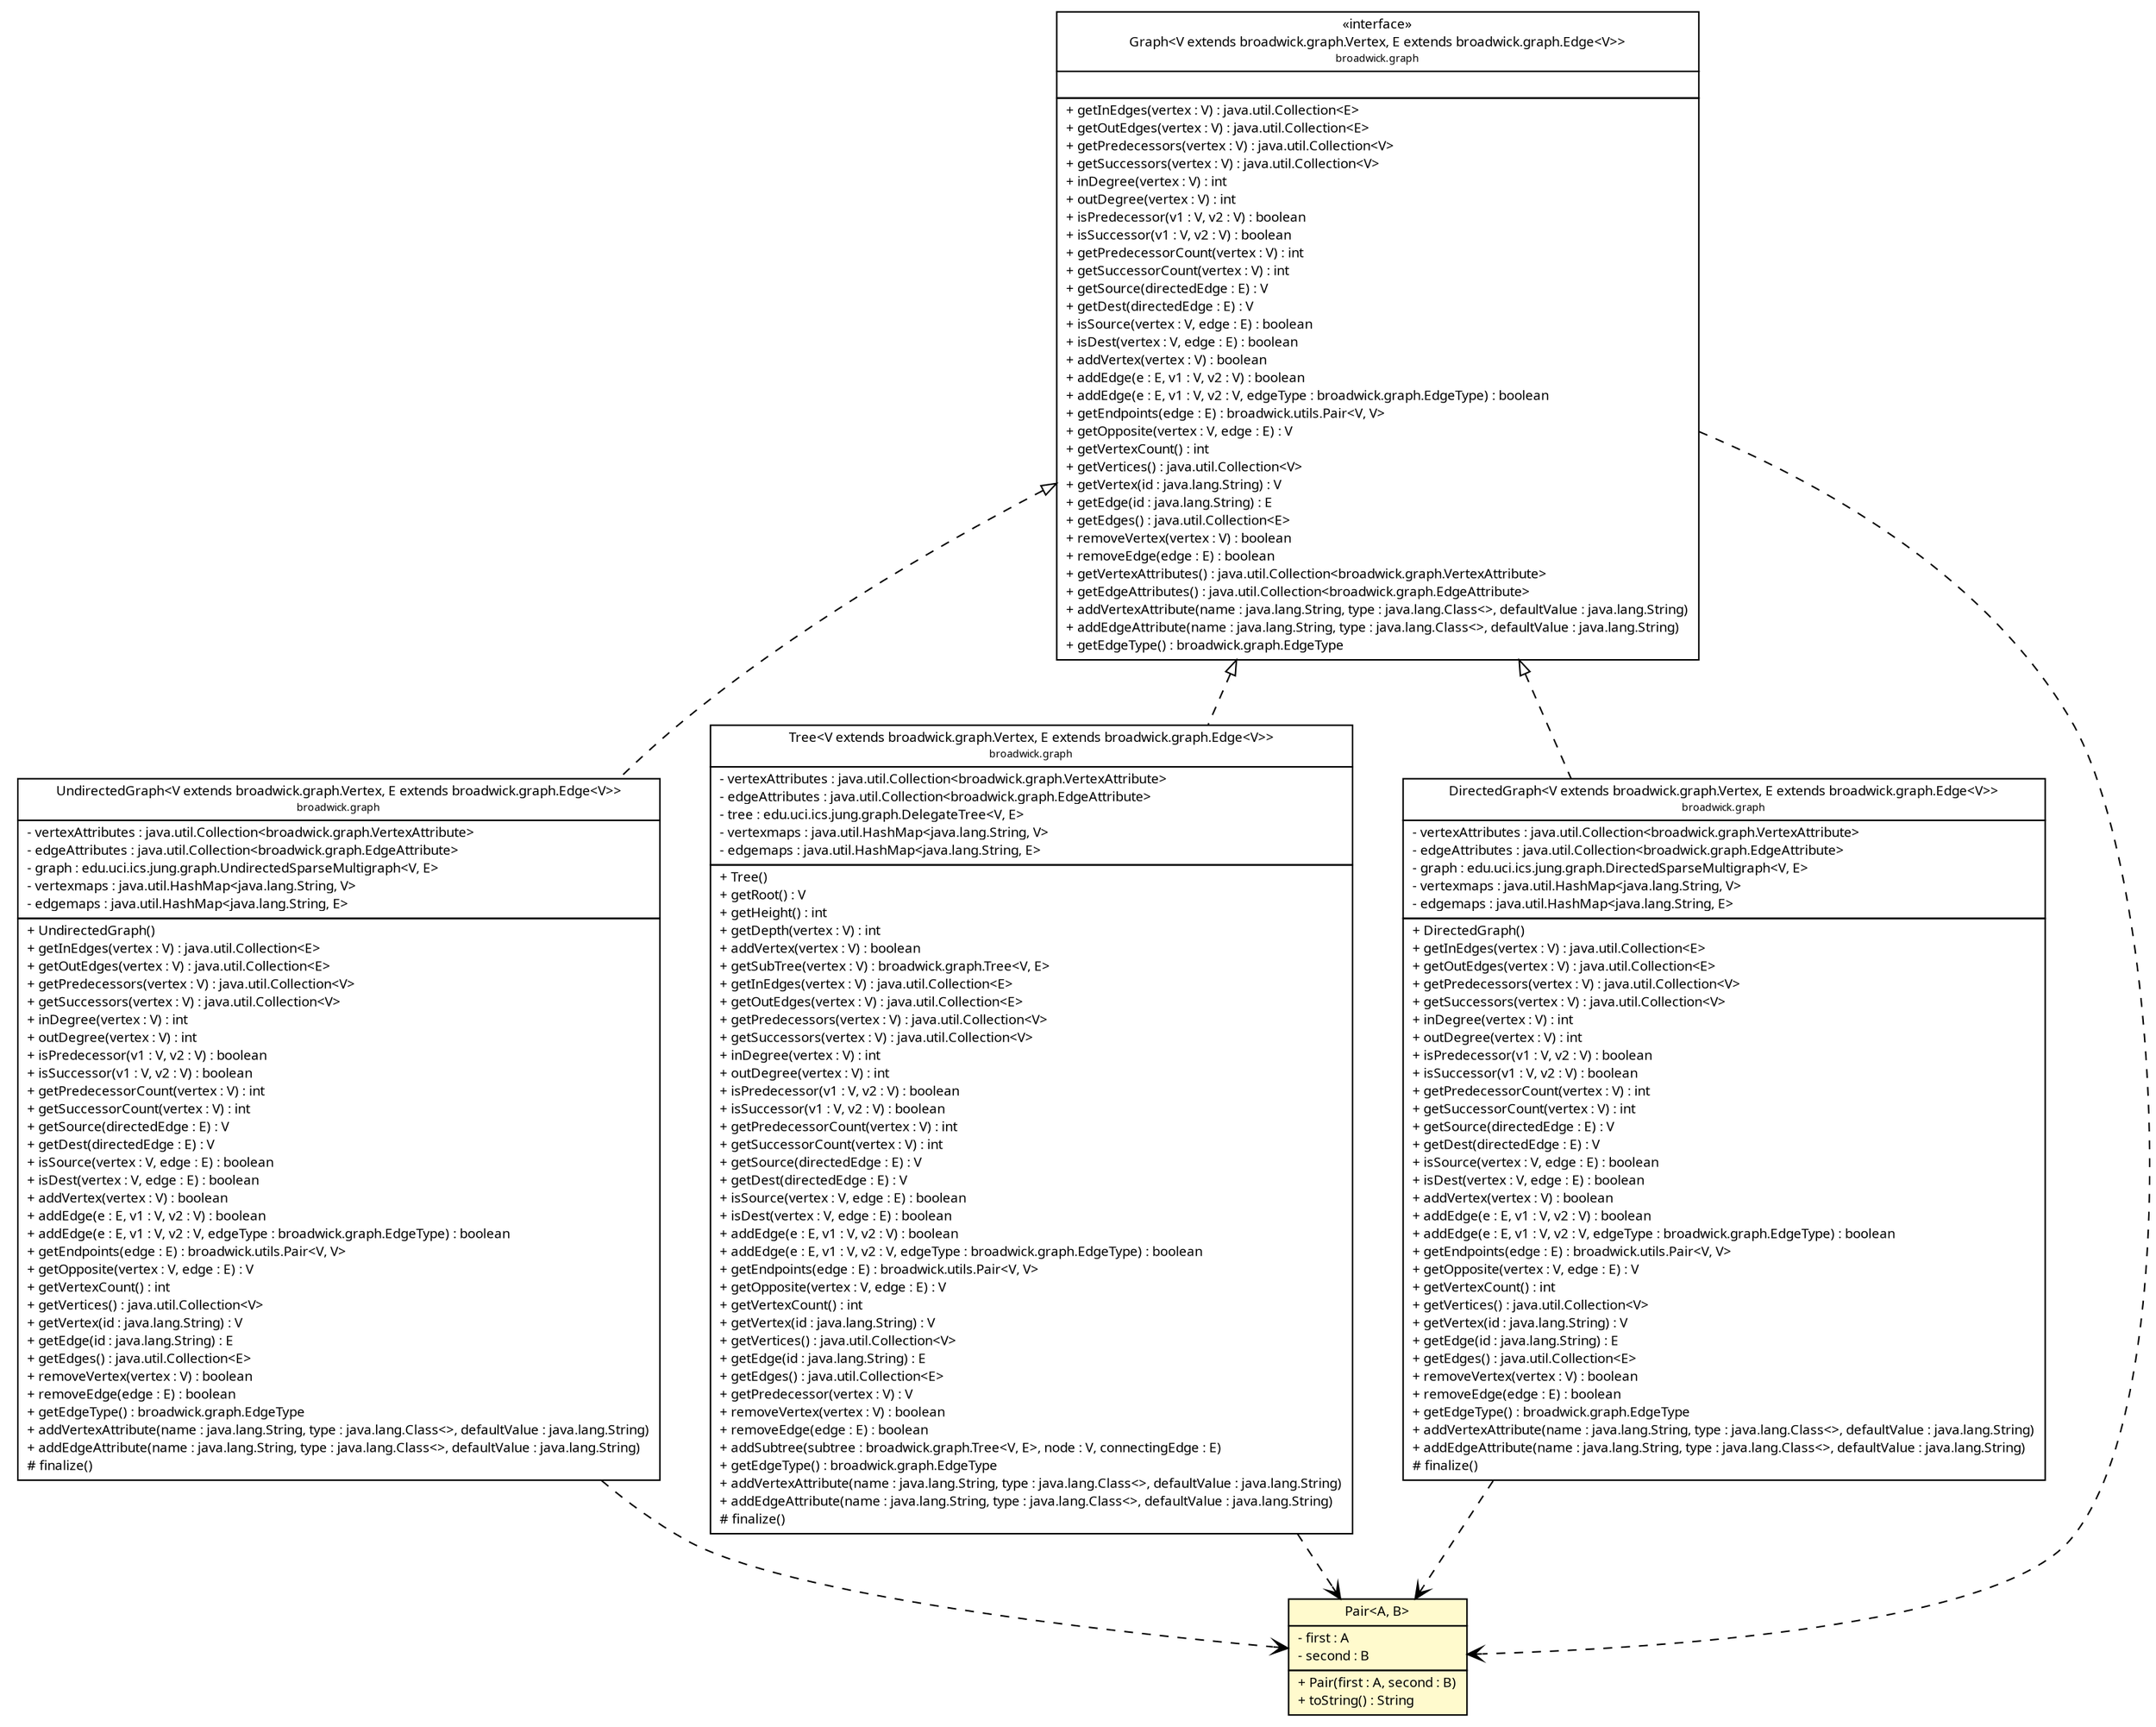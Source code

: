 #!/usr/local/bin/dot
#
# Class diagram 
# Generated by UMLGraph version R5_6 (http://www.umlgraph.org/)
#

digraph G {
	edge [fontname="Trebuchet MS",fontsize=10,labelfontname="Trebuchet MS",labelfontsize=10];
	node [fontname="Trebuchet MS",fontsize=10,shape=plaintext];
	nodesep=0.25;
	ranksep=0.5;
	// broadwick.graph.UndirectedGraph<V extends broadwick.graph.Vertex, E extends broadwick.graph.Edge<V>>
	c21224 [label=<<table title="broadwick.graph.UndirectedGraph" border="0" cellborder="1" cellspacing="0" cellpadding="2" port="p" href="../graph/UndirectedGraph.html">
		<tr><td><table border="0" cellspacing="0" cellpadding="1">
<tr><td align="center" balign="center"><font face="Trebuchet MS"> UndirectedGraph&lt;V extends broadwick.graph.Vertex, E extends broadwick.graph.Edge&lt;V&gt;&gt; </font></td></tr>
<tr><td align="center" balign="center"><font face="Trebuchet MS" point-size="7.0"> broadwick.graph </font></td></tr>
		</table></td></tr>
		<tr><td><table border="0" cellspacing="0" cellpadding="1">
<tr><td align="left" balign="left"> - vertexAttributes : java.util.Collection&lt;broadwick.graph.VertexAttribute&gt; </td></tr>
<tr><td align="left" balign="left"> - edgeAttributes : java.util.Collection&lt;broadwick.graph.EdgeAttribute&gt; </td></tr>
<tr><td align="left" balign="left"> - graph : edu.uci.ics.jung.graph.UndirectedSparseMultigraph&lt;V, E&gt; </td></tr>
<tr><td align="left" balign="left"> - vertexmaps : java.util.HashMap&lt;java.lang.String, V&gt; </td></tr>
<tr><td align="left" balign="left"> - edgemaps : java.util.HashMap&lt;java.lang.String, E&gt; </td></tr>
		</table></td></tr>
		<tr><td><table border="0" cellspacing="0" cellpadding="1">
<tr><td align="left" balign="left"> + UndirectedGraph() </td></tr>
<tr><td align="left" balign="left"> + getInEdges(vertex : V) : java.util.Collection&lt;E&gt; </td></tr>
<tr><td align="left" balign="left"> + getOutEdges(vertex : V) : java.util.Collection&lt;E&gt; </td></tr>
<tr><td align="left" balign="left"> + getPredecessors(vertex : V) : java.util.Collection&lt;V&gt; </td></tr>
<tr><td align="left" balign="left"> + getSuccessors(vertex : V) : java.util.Collection&lt;V&gt; </td></tr>
<tr><td align="left" balign="left"> + inDegree(vertex : V) : int </td></tr>
<tr><td align="left" balign="left"> + outDegree(vertex : V) : int </td></tr>
<tr><td align="left" balign="left"> + isPredecessor(v1 : V, v2 : V) : boolean </td></tr>
<tr><td align="left" balign="left"> + isSuccessor(v1 : V, v2 : V) : boolean </td></tr>
<tr><td align="left" balign="left"> + getPredecessorCount(vertex : V) : int </td></tr>
<tr><td align="left" balign="left"> + getSuccessorCount(vertex : V) : int </td></tr>
<tr><td align="left" balign="left"> + getSource(directedEdge : E) : V </td></tr>
<tr><td align="left" balign="left"> + getDest(directedEdge : E) : V </td></tr>
<tr><td align="left" balign="left"> + isSource(vertex : V, edge : E) : boolean </td></tr>
<tr><td align="left" balign="left"> + isDest(vertex : V, edge : E) : boolean </td></tr>
<tr><td align="left" balign="left"> + addVertex(vertex : V) : boolean </td></tr>
<tr><td align="left" balign="left"> + addEdge(e : E, v1 : V, v2 : V) : boolean </td></tr>
<tr><td align="left" balign="left"> + addEdge(e : E, v1 : V, v2 : V, edgeType : broadwick.graph.EdgeType) : boolean </td></tr>
<tr><td align="left" balign="left"> + getEndpoints(edge : E) : broadwick.utils.Pair&lt;V, V&gt; </td></tr>
<tr><td align="left" balign="left"> + getOpposite(vertex : V, edge : E) : V </td></tr>
<tr><td align="left" balign="left"> + getVertexCount() : int </td></tr>
<tr><td align="left" balign="left"> + getVertices() : java.util.Collection&lt;V&gt; </td></tr>
<tr><td align="left" balign="left"> + getVertex(id : java.lang.String) : V </td></tr>
<tr><td align="left" balign="left"> + getEdge(id : java.lang.String) : E </td></tr>
<tr><td align="left" balign="left"> + getEdges() : java.util.Collection&lt;E&gt; </td></tr>
<tr><td align="left" balign="left"> + removeVertex(vertex : V) : boolean </td></tr>
<tr><td align="left" balign="left"> + removeEdge(edge : E) : boolean </td></tr>
<tr><td align="left" balign="left"> + getEdgeType() : broadwick.graph.EdgeType </td></tr>
<tr><td align="left" balign="left"> + addVertexAttribute(name : java.lang.String, type : java.lang.Class&lt;&gt;, defaultValue : java.lang.String) </td></tr>
<tr><td align="left" balign="left"> + addEdgeAttribute(name : java.lang.String, type : java.lang.Class&lt;&gt;, defaultValue : java.lang.String) </td></tr>
<tr><td align="left" balign="left"> # finalize() </td></tr>
		</table></td></tr>
		</table>>, URL="../graph/UndirectedGraph.html", fontname="Trebuchet MS", fontcolor="black", fontsize=9.0];
	// broadwick.graph.Tree<V extends broadwick.graph.Vertex, E extends broadwick.graph.Edge<V>>
	c21225 [label=<<table title="broadwick.graph.Tree" border="0" cellborder="1" cellspacing="0" cellpadding="2" port="p" href="../graph/Tree.html">
		<tr><td><table border="0" cellspacing="0" cellpadding="1">
<tr><td align="center" balign="center"><font face="Trebuchet MS"> Tree&lt;V extends broadwick.graph.Vertex, E extends broadwick.graph.Edge&lt;V&gt;&gt; </font></td></tr>
<tr><td align="center" balign="center"><font face="Trebuchet MS" point-size="7.0"> broadwick.graph </font></td></tr>
		</table></td></tr>
		<tr><td><table border="0" cellspacing="0" cellpadding="1">
<tr><td align="left" balign="left"> - vertexAttributes : java.util.Collection&lt;broadwick.graph.VertexAttribute&gt; </td></tr>
<tr><td align="left" balign="left"> - edgeAttributes : java.util.Collection&lt;broadwick.graph.EdgeAttribute&gt; </td></tr>
<tr><td align="left" balign="left"> - tree : edu.uci.ics.jung.graph.DelegateTree&lt;V, E&gt; </td></tr>
<tr><td align="left" balign="left"> - vertexmaps : java.util.HashMap&lt;java.lang.String, V&gt; </td></tr>
<tr><td align="left" balign="left"> - edgemaps : java.util.HashMap&lt;java.lang.String, E&gt; </td></tr>
		</table></td></tr>
		<tr><td><table border="0" cellspacing="0" cellpadding="1">
<tr><td align="left" balign="left"> + Tree() </td></tr>
<tr><td align="left" balign="left"> + getRoot() : V </td></tr>
<tr><td align="left" balign="left"> + getHeight() : int </td></tr>
<tr><td align="left" balign="left"> + getDepth(vertex : V) : int </td></tr>
<tr><td align="left" balign="left"> + addVertex(vertex : V) : boolean </td></tr>
<tr><td align="left" balign="left"> + getSubTree(vertex : V) : broadwick.graph.Tree&lt;V, E&gt; </td></tr>
<tr><td align="left" balign="left"> + getInEdges(vertex : V) : java.util.Collection&lt;E&gt; </td></tr>
<tr><td align="left" balign="left"> + getOutEdges(vertex : V) : java.util.Collection&lt;E&gt; </td></tr>
<tr><td align="left" balign="left"> + getPredecessors(vertex : V) : java.util.Collection&lt;V&gt; </td></tr>
<tr><td align="left" balign="left"> + getSuccessors(vertex : V) : java.util.Collection&lt;V&gt; </td></tr>
<tr><td align="left" balign="left"> + inDegree(vertex : V) : int </td></tr>
<tr><td align="left" balign="left"> + outDegree(vertex : V) : int </td></tr>
<tr><td align="left" balign="left"> + isPredecessor(v1 : V, v2 : V) : boolean </td></tr>
<tr><td align="left" balign="left"> + isSuccessor(v1 : V, v2 : V) : boolean </td></tr>
<tr><td align="left" balign="left"> + getPredecessorCount(vertex : V) : int </td></tr>
<tr><td align="left" balign="left"> + getSuccessorCount(vertex : V) : int </td></tr>
<tr><td align="left" balign="left"> + getSource(directedEdge : E) : V </td></tr>
<tr><td align="left" balign="left"> + getDest(directedEdge : E) : V </td></tr>
<tr><td align="left" balign="left"> + isSource(vertex : V, edge : E) : boolean </td></tr>
<tr><td align="left" balign="left"> + isDest(vertex : V, edge : E) : boolean </td></tr>
<tr><td align="left" balign="left"> + addEdge(e : E, v1 : V, v2 : V) : boolean </td></tr>
<tr><td align="left" balign="left"> + addEdge(e : E, v1 : V, v2 : V, edgeType : broadwick.graph.EdgeType) : boolean </td></tr>
<tr><td align="left" balign="left"> + getEndpoints(edge : E) : broadwick.utils.Pair&lt;V, V&gt; </td></tr>
<tr><td align="left" balign="left"> + getOpposite(vertex : V, edge : E) : V </td></tr>
<tr><td align="left" balign="left"> + getVertexCount() : int </td></tr>
<tr><td align="left" balign="left"> + getVertex(id : java.lang.String) : V </td></tr>
<tr><td align="left" balign="left"> + getVertices() : java.util.Collection&lt;V&gt; </td></tr>
<tr><td align="left" balign="left"> + getEdge(id : java.lang.String) : E </td></tr>
<tr><td align="left" balign="left"> + getEdges() : java.util.Collection&lt;E&gt; </td></tr>
<tr><td align="left" balign="left"> + getPredecessor(vertex : V) : V </td></tr>
<tr><td align="left" balign="left"> + removeVertex(vertex : V) : boolean </td></tr>
<tr><td align="left" balign="left"> + removeEdge(edge : E) : boolean </td></tr>
<tr><td align="left" balign="left"> + addSubtree(subtree : broadwick.graph.Tree&lt;V, E&gt;, node : V, connectingEdge : E) </td></tr>
<tr><td align="left" balign="left"> + getEdgeType() : broadwick.graph.EdgeType </td></tr>
<tr><td align="left" balign="left"> + addVertexAttribute(name : java.lang.String, type : java.lang.Class&lt;&gt;, defaultValue : java.lang.String) </td></tr>
<tr><td align="left" balign="left"> + addEdgeAttribute(name : java.lang.String, type : java.lang.Class&lt;&gt;, defaultValue : java.lang.String) </td></tr>
<tr><td align="left" balign="left"> # finalize() </td></tr>
		</table></td></tr>
		</table>>, URL="../graph/Tree.html", fontname="Trebuchet MS", fontcolor="black", fontsize=9.0];
	// broadwick.graph.Graph<V extends broadwick.graph.Vertex, E extends broadwick.graph.Edge<V>>
	c21226 [label=<<table title="broadwick.graph.Graph" border="0" cellborder="1" cellspacing="0" cellpadding="2" port="p" href="../graph/Graph.html">
		<tr><td><table border="0" cellspacing="0" cellpadding="1">
<tr><td align="center" balign="center"> &#171;interface&#187; </td></tr>
<tr><td align="center" balign="center"><font face="Trebuchet MS"> Graph&lt;V extends broadwick.graph.Vertex, E extends broadwick.graph.Edge&lt;V&gt;&gt; </font></td></tr>
<tr><td align="center" balign="center"><font face="Trebuchet MS" point-size="7.0"> broadwick.graph </font></td></tr>
		</table></td></tr>
		<tr><td><table border="0" cellspacing="0" cellpadding="1">
<tr><td align="left" balign="left">  </td></tr>
		</table></td></tr>
		<tr><td><table border="0" cellspacing="0" cellpadding="1">
<tr><td align="left" balign="left"><font face="Trebuchet MS" point-size="9.0"> + getInEdges(vertex : V) : java.util.Collection&lt;E&gt; </font></td></tr>
<tr><td align="left" balign="left"><font face="Trebuchet MS" point-size="9.0"> + getOutEdges(vertex : V) : java.util.Collection&lt;E&gt; </font></td></tr>
<tr><td align="left" balign="left"><font face="Trebuchet MS" point-size="9.0"> + getPredecessors(vertex : V) : java.util.Collection&lt;V&gt; </font></td></tr>
<tr><td align="left" balign="left"><font face="Trebuchet MS" point-size="9.0"> + getSuccessors(vertex : V) : java.util.Collection&lt;V&gt; </font></td></tr>
<tr><td align="left" balign="left"><font face="Trebuchet MS" point-size="9.0"> + inDegree(vertex : V) : int </font></td></tr>
<tr><td align="left" balign="left"><font face="Trebuchet MS" point-size="9.0"> + outDegree(vertex : V) : int </font></td></tr>
<tr><td align="left" balign="left"><font face="Trebuchet MS" point-size="9.0"> + isPredecessor(v1 : V, v2 : V) : boolean </font></td></tr>
<tr><td align="left" balign="left"><font face="Trebuchet MS" point-size="9.0"> + isSuccessor(v1 : V, v2 : V) : boolean </font></td></tr>
<tr><td align="left" balign="left"><font face="Trebuchet MS" point-size="9.0"> + getPredecessorCount(vertex : V) : int </font></td></tr>
<tr><td align="left" balign="left"><font face="Trebuchet MS" point-size="9.0"> + getSuccessorCount(vertex : V) : int </font></td></tr>
<tr><td align="left" balign="left"><font face="Trebuchet MS" point-size="9.0"> + getSource(directedEdge : E) : V </font></td></tr>
<tr><td align="left" balign="left"><font face="Trebuchet MS" point-size="9.0"> + getDest(directedEdge : E) : V </font></td></tr>
<tr><td align="left" balign="left"><font face="Trebuchet MS" point-size="9.0"> + isSource(vertex : V, edge : E) : boolean </font></td></tr>
<tr><td align="left" balign="left"><font face="Trebuchet MS" point-size="9.0"> + isDest(vertex : V, edge : E) : boolean </font></td></tr>
<tr><td align="left" balign="left"><font face="Trebuchet MS" point-size="9.0"> + addVertex(vertex : V) : boolean </font></td></tr>
<tr><td align="left" balign="left"><font face="Trebuchet MS" point-size="9.0"> + addEdge(e : E, v1 : V, v2 : V) : boolean </font></td></tr>
<tr><td align="left" balign="left"><font face="Trebuchet MS" point-size="9.0"> + addEdge(e : E, v1 : V, v2 : V, edgeType : broadwick.graph.EdgeType) : boolean </font></td></tr>
<tr><td align="left" balign="left"><font face="Trebuchet MS" point-size="9.0"> + getEndpoints(edge : E) : broadwick.utils.Pair&lt;V, V&gt; </font></td></tr>
<tr><td align="left" balign="left"><font face="Trebuchet MS" point-size="9.0"> + getOpposite(vertex : V, edge : E) : V </font></td></tr>
<tr><td align="left" balign="left"><font face="Trebuchet MS" point-size="9.0"> + getVertexCount() : int </font></td></tr>
<tr><td align="left" balign="left"><font face="Trebuchet MS" point-size="9.0"> + getVertices() : java.util.Collection&lt;V&gt; </font></td></tr>
<tr><td align="left" balign="left"><font face="Trebuchet MS" point-size="9.0"> + getVertex(id : java.lang.String) : V </font></td></tr>
<tr><td align="left" balign="left"><font face="Trebuchet MS" point-size="9.0"> + getEdge(id : java.lang.String) : E </font></td></tr>
<tr><td align="left" balign="left"><font face="Trebuchet MS" point-size="9.0"> + getEdges() : java.util.Collection&lt;E&gt; </font></td></tr>
<tr><td align="left" balign="left"><font face="Trebuchet MS" point-size="9.0"> + removeVertex(vertex : V) : boolean </font></td></tr>
<tr><td align="left" balign="left"><font face="Trebuchet MS" point-size="9.0"> + removeEdge(edge : E) : boolean </font></td></tr>
<tr><td align="left" balign="left"><font face="Trebuchet MS" point-size="9.0"> + getVertexAttributes() : java.util.Collection&lt;broadwick.graph.VertexAttribute&gt; </font></td></tr>
<tr><td align="left" balign="left"><font face="Trebuchet MS" point-size="9.0"> + getEdgeAttributes() : java.util.Collection&lt;broadwick.graph.EdgeAttribute&gt; </font></td></tr>
<tr><td align="left" balign="left"><font face="Trebuchet MS" point-size="9.0"> + addVertexAttribute(name : java.lang.String, type : java.lang.Class&lt;&gt;, defaultValue : java.lang.String) </font></td></tr>
<tr><td align="left" balign="left"><font face="Trebuchet MS" point-size="9.0"> + addEdgeAttribute(name : java.lang.String, type : java.lang.Class&lt;&gt;, defaultValue : java.lang.String) </font></td></tr>
<tr><td align="left" balign="left"><font face="Trebuchet MS" point-size="9.0"> + getEdgeType() : broadwick.graph.EdgeType </font></td></tr>
		</table></td></tr>
		</table>>, URL="../graph/Graph.html", fontname="Trebuchet MS", fontcolor="black", fontsize=9.0];
	// broadwick.graph.DirectedGraph<V extends broadwick.graph.Vertex, E extends broadwick.graph.Edge<V>>
	c21230 [label=<<table title="broadwick.graph.DirectedGraph" border="0" cellborder="1" cellspacing="0" cellpadding="2" port="p" href="../graph/DirectedGraph.html">
		<tr><td><table border="0" cellspacing="0" cellpadding="1">
<tr><td align="center" balign="center"><font face="Trebuchet MS"> DirectedGraph&lt;V extends broadwick.graph.Vertex, E extends broadwick.graph.Edge&lt;V&gt;&gt; </font></td></tr>
<tr><td align="center" balign="center"><font face="Trebuchet MS" point-size="7.0"> broadwick.graph </font></td></tr>
		</table></td></tr>
		<tr><td><table border="0" cellspacing="0" cellpadding="1">
<tr><td align="left" balign="left"> - vertexAttributes : java.util.Collection&lt;broadwick.graph.VertexAttribute&gt; </td></tr>
<tr><td align="left" balign="left"> - edgeAttributes : java.util.Collection&lt;broadwick.graph.EdgeAttribute&gt; </td></tr>
<tr><td align="left" balign="left"> - graph : edu.uci.ics.jung.graph.DirectedSparseMultigraph&lt;V, E&gt; </td></tr>
<tr><td align="left" balign="left"> - vertexmaps : java.util.HashMap&lt;java.lang.String, V&gt; </td></tr>
<tr><td align="left" balign="left"> - edgemaps : java.util.HashMap&lt;java.lang.String, E&gt; </td></tr>
		</table></td></tr>
		<tr><td><table border="0" cellspacing="0" cellpadding="1">
<tr><td align="left" balign="left"> + DirectedGraph() </td></tr>
<tr><td align="left" balign="left"> + getInEdges(vertex : V) : java.util.Collection&lt;E&gt; </td></tr>
<tr><td align="left" balign="left"> + getOutEdges(vertex : V) : java.util.Collection&lt;E&gt; </td></tr>
<tr><td align="left" balign="left"> + getPredecessors(vertex : V) : java.util.Collection&lt;V&gt; </td></tr>
<tr><td align="left" balign="left"> + getSuccessors(vertex : V) : java.util.Collection&lt;V&gt; </td></tr>
<tr><td align="left" balign="left"> + inDegree(vertex : V) : int </td></tr>
<tr><td align="left" balign="left"> + outDegree(vertex : V) : int </td></tr>
<tr><td align="left" balign="left"> + isPredecessor(v1 : V, v2 : V) : boolean </td></tr>
<tr><td align="left" balign="left"> + isSuccessor(v1 : V, v2 : V) : boolean </td></tr>
<tr><td align="left" balign="left"> + getPredecessorCount(vertex : V) : int </td></tr>
<tr><td align="left" balign="left"> + getSuccessorCount(vertex : V) : int </td></tr>
<tr><td align="left" balign="left"> + getSource(directedEdge : E) : V </td></tr>
<tr><td align="left" balign="left"> + getDest(directedEdge : E) : V </td></tr>
<tr><td align="left" balign="left"> + isSource(vertex : V, edge : E) : boolean </td></tr>
<tr><td align="left" balign="left"> + isDest(vertex : V, edge : E) : boolean </td></tr>
<tr><td align="left" balign="left"> + addVertex(vertex : V) : boolean </td></tr>
<tr><td align="left" balign="left"> + addEdge(e : E, v1 : V, v2 : V) : boolean </td></tr>
<tr><td align="left" balign="left"> + addEdge(e : E, v1 : V, v2 : V, edgeType : broadwick.graph.EdgeType) : boolean </td></tr>
<tr><td align="left" balign="left"> + getEndpoints(edge : E) : broadwick.utils.Pair&lt;V, V&gt; </td></tr>
<tr><td align="left" balign="left"> + getOpposite(vertex : V, edge : E) : V </td></tr>
<tr><td align="left" balign="left"> + getVertexCount() : int </td></tr>
<tr><td align="left" balign="left"> + getVertices() : java.util.Collection&lt;V&gt; </td></tr>
<tr><td align="left" balign="left"> + getVertex(id : java.lang.String) : V </td></tr>
<tr><td align="left" balign="left"> + getEdge(id : java.lang.String) : E </td></tr>
<tr><td align="left" balign="left"> + getEdges() : java.util.Collection&lt;E&gt; </td></tr>
<tr><td align="left" balign="left"> + removeVertex(vertex : V) : boolean </td></tr>
<tr><td align="left" balign="left"> + removeEdge(edge : E) : boolean </td></tr>
<tr><td align="left" balign="left"> + getEdgeType() : broadwick.graph.EdgeType </td></tr>
<tr><td align="left" balign="left"> + addVertexAttribute(name : java.lang.String, type : java.lang.Class&lt;&gt;, defaultValue : java.lang.String) </td></tr>
<tr><td align="left" balign="left"> + addEdgeAttribute(name : java.lang.String, type : java.lang.Class&lt;&gt;, defaultValue : java.lang.String) </td></tr>
<tr><td align="left" balign="left"> # finalize() </td></tr>
		</table></td></tr>
		</table>>, URL="../graph/DirectedGraph.html", fontname="Trebuchet MS", fontcolor="black", fontsize=9.0];
	// broadwick.utils.Pair<A, B>
	c21304 [label=<<table title="broadwick.utils.Pair" border="0" cellborder="1" cellspacing="0" cellpadding="2" port="p" bgcolor="lemonChiffon" href="./Pair.html">
		<tr><td><table border="0" cellspacing="0" cellpadding="1">
<tr><td align="center" balign="center"><font face="Trebuchet MS"> Pair&lt;A, B&gt; </font></td></tr>
		</table></td></tr>
		<tr><td><table border="0" cellspacing="0" cellpadding="1">
<tr><td align="left" balign="left"> - first : A </td></tr>
<tr><td align="left" balign="left"> - second : B </td></tr>
		</table></td></tr>
		<tr><td><table border="0" cellspacing="0" cellpadding="1">
<tr><td align="left" balign="left"> + Pair(first : A, second : B) </td></tr>
<tr><td align="left" balign="left"> + toString() : String </td></tr>
		</table></td></tr>
		</table>>, URL="./Pair.html", fontname="Trebuchet MS", fontcolor="black", fontsize=9.0];
	//broadwick.graph.UndirectedGraph<V extends broadwick.graph.Vertex, E extends broadwick.graph.Edge<V>> implements broadwick.graph.Graph<V extends broadwick.graph.Vertex, E extends broadwick.graph.Edge<V>>
	c21226:p -> c21224:p [dir=back,arrowtail=empty,style=dashed];
	//broadwick.graph.Tree<V extends broadwick.graph.Vertex, E extends broadwick.graph.Edge<V>> implements broadwick.graph.Graph<V extends broadwick.graph.Vertex, E extends broadwick.graph.Edge<V>>
	c21226:p -> c21225:p [dir=back,arrowtail=empty,style=dashed];
	//broadwick.graph.DirectedGraph<V extends broadwick.graph.Vertex, E extends broadwick.graph.Edge<V>> implements broadwick.graph.Graph<V extends broadwick.graph.Vertex, E extends broadwick.graph.Edge<V>>
	c21226:p -> c21230:p [dir=back,arrowtail=empty,style=dashed];
	// broadwick.graph.UndirectedGraph<V extends broadwick.graph.Vertex, E extends broadwick.graph.Edge<V>> DEPEND broadwick.utils.Pair<A, B>
	c21224:p -> c21304:p [taillabel="", label="", headlabel="", fontname="Trebuchet MS", fontcolor="black", fontsize=10.0, color="black", arrowhead=open, style=dashed];
	// broadwick.graph.Tree<V extends broadwick.graph.Vertex, E extends broadwick.graph.Edge<V>> DEPEND broadwick.utils.Pair<A, B>
	c21225:p -> c21304:p [taillabel="", label="", headlabel="", fontname="Trebuchet MS", fontcolor="black", fontsize=10.0, color="black", arrowhead=open, style=dashed];
	// broadwick.graph.Graph<V extends broadwick.graph.Vertex, E extends broadwick.graph.Edge<V>> DEPEND broadwick.utils.Pair<A, B>
	c21226:p -> c21304:p [taillabel="", label="", headlabel="", fontname="Trebuchet MS", fontcolor="black", fontsize=10.0, color="black", arrowhead=open, style=dashed];
	// broadwick.graph.DirectedGraph<V extends broadwick.graph.Vertex, E extends broadwick.graph.Edge<V>> DEPEND broadwick.utils.Pair<A, B>
	c21230:p -> c21304:p [taillabel="", label="", headlabel="", fontname="Trebuchet MS", fontcolor="black", fontsize=10.0, color="black", arrowhead=open, style=dashed];
}

